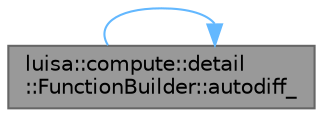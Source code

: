 digraph "luisa::compute::detail::FunctionBuilder::autodiff_"
{
 // LATEX_PDF_SIZE
  bgcolor="transparent";
  edge [fontname=Helvetica,fontsize=10,labelfontname=Helvetica,labelfontsize=10];
  node [fontname=Helvetica,fontsize=10,shape=box,height=0.2,width=0.4];
  rankdir="LR";
  Node1 [id="Node000001",label="luisa::compute::detail\l::FunctionBuilder::autodiff_",height=0.2,width=0.4,color="gray40", fillcolor="grey60", style="filled", fontcolor="black",tooltip="Add auto diff statement"];
  Node1 -> Node1 [id="edge1_Node000001_Node000001",color="steelblue1",style="solid",tooltip=" "];
}
